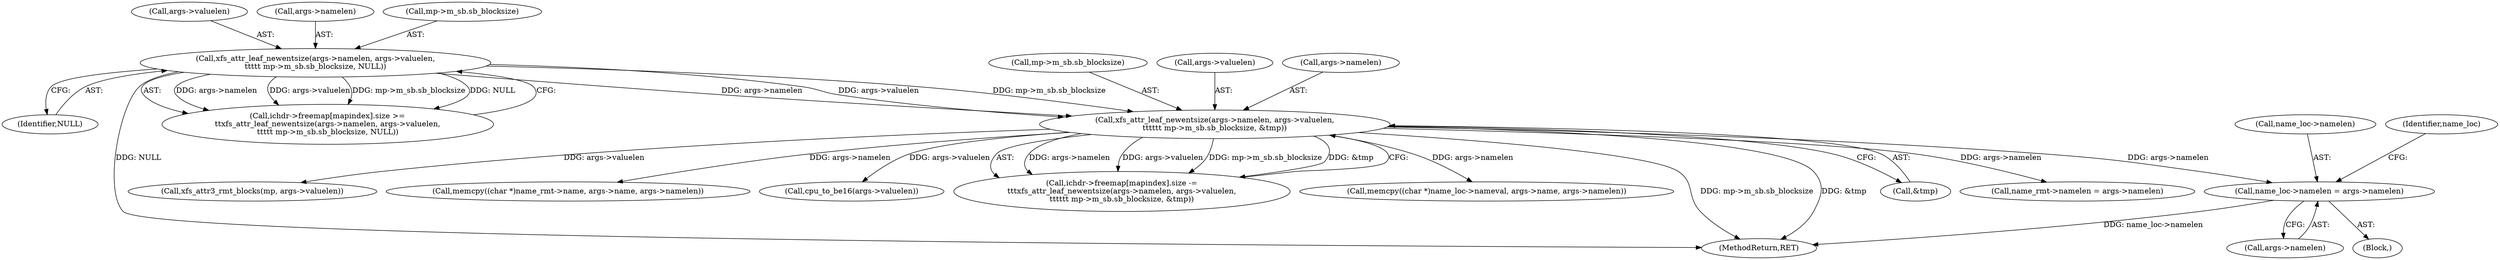 digraph "0_linux_8275cdd0e7ac550dcce2b3ef6d2fb3b808c1ae59_2@pointer" {
"1000440" [label="(Call,name_loc->namelen = args->namelen)"];
"1000284" [label="(Call,xfs_attr_leaf_newentsize(args->namelen, args->valuelen,\n\t\t\t\t\t\t mp->m_sb.sb_blocksize, &tmp))"];
"1000240" [label="(Call,xfs_attr_leaf_newentsize(args->namelen, args->valuelen,\n\t\t\t\t\t mp->m_sb.sb_blocksize, NULL))"];
"1000296" [label="(Call,&tmp)"];
"1000284" [label="(Call,xfs_attr_leaf_newentsize(args->namelen, args->valuelen,\n\t\t\t\t\t\t mp->m_sb.sb_blocksize, &tmp))"];
"1000494" [label="(Call,name_rmt->namelen = args->namelen)"];
"1000244" [label="(Call,args->valuelen)"];
"1000537" [label="(Call,xfs_attr3_rmt_blocks(mp, args->valuelen))"];
"1000444" [label="(Call,args->namelen)"];
"1000291" [label="(Call,mp->m_sb.sb_blocksize)"];
"1000241" [label="(Call,args->namelen)"];
"1000441" [label="(Call,name_loc->namelen)"];
"1000240" [label="(Call,xfs_attr_leaf_newentsize(args->namelen, args->valuelen,\n\t\t\t\t\t mp->m_sb.sb_blocksize, NULL))"];
"1000440" [label="(Call,name_loc->namelen = args->namelen)"];
"1000252" [label="(Identifier,NULL)"];
"1000288" [label="(Call,args->valuelen)"];
"1000501" [label="(Call,memcpy((char *)name_rmt->name, args->name, args->namelen))"];
"1000451" [label="(Call,cpu_to_be16(args->valuelen))"];
"1000276" [label="(Call,ichdr->freemap[mapindex].size -=\n\t\t\txfs_attr_leaf_newentsize(args->namelen, args->valuelen,\n\t\t\t\t\t\t mp->m_sb.sb_blocksize, &tmp))"];
"1000455" [label="(Call,memcpy((char *)name_loc->nameval, args->name, args->namelen))"];
"1000662" [label="(MethodReturn,RET)"];
"1000432" [label="(Block,)"];
"1000285" [label="(Call,args->namelen)"];
"1000247" [label="(Call,mp->m_sb.sb_blocksize)"];
"1000449" [label="(Identifier,name_loc)"];
"1000232" [label="(Call,ichdr->freemap[mapindex].size >=\n\t\txfs_attr_leaf_newentsize(args->namelen, args->valuelen,\n\t\t\t\t\t mp->m_sb.sb_blocksize, NULL))"];
"1000440" -> "1000432"  [label="AST: "];
"1000440" -> "1000444"  [label="CFG: "];
"1000441" -> "1000440"  [label="AST: "];
"1000444" -> "1000440"  [label="AST: "];
"1000449" -> "1000440"  [label="CFG: "];
"1000440" -> "1000662"  [label="DDG: name_loc->namelen"];
"1000284" -> "1000440"  [label="DDG: args->namelen"];
"1000284" -> "1000276"  [label="AST: "];
"1000284" -> "1000296"  [label="CFG: "];
"1000285" -> "1000284"  [label="AST: "];
"1000288" -> "1000284"  [label="AST: "];
"1000291" -> "1000284"  [label="AST: "];
"1000296" -> "1000284"  [label="AST: "];
"1000276" -> "1000284"  [label="CFG: "];
"1000284" -> "1000662"  [label="DDG: mp->m_sb.sb_blocksize"];
"1000284" -> "1000662"  [label="DDG: &tmp"];
"1000284" -> "1000276"  [label="DDG: args->namelen"];
"1000284" -> "1000276"  [label="DDG: args->valuelen"];
"1000284" -> "1000276"  [label="DDG: mp->m_sb.sb_blocksize"];
"1000284" -> "1000276"  [label="DDG: &tmp"];
"1000240" -> "1000284"  [label="DDG: args->namelen"];
"1000240" -> "1000284"  [label="DDG: args->valuelen"];
"1000240" -> "1000284"  [label="DDG: mp->m_sb.sb_blocksize"];
"1000284" -> "1000451"  [label="DDG: args->valuelen"];
"1000284" -> "1000455"  [label="DDG: args->namelen"];
"1000284" -> "1000494"  [label="DDG: args->namelen"];
"1000284" -> "1000501"  [label="DDG: args->namelen"];
"1000284" -> "1000537"  [label="DDG: args->valuelen"];
"1000240" -> "1000232"  [label="AST: "];
"1000240" -> "1000252"  [label="CFG: "];
"1000241" -> "1000240"  [label="AST: "];
"1000244" -> "1000240"  [label="AST: "];
"1000247" -> "1000240"  [label="AST: "];
"1000252" -> "1000240"  [label="AST: "];
"1000232" -> "1000240"  [label="CFG: "];
"1000240" -> "1000662"  [label="DDG: NULL"];
"1000240" -> "1000232"  [label="DDG: args->namelen"];
"1000240" -> "1000232"  [label="DDG: args->valuelen"];
"1000240" -> "1000232"  [label="DDG: mp->m_sb.sb_blocksize"];
"1000240" -> "1000232"  [label="DDG: NULL"];
}
